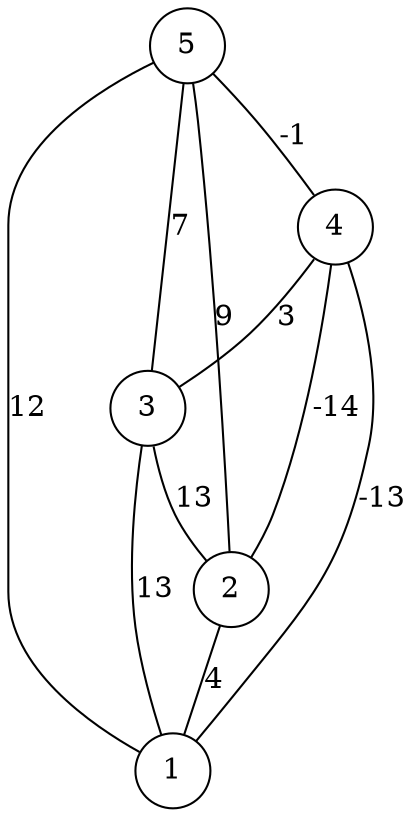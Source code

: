 graph { 
	 fontname="Helvetica,Arial,sans-serif" 
	 node [shape = circle]; 
	 5 -- 1 [label = "12"];
	 5 -- 2 [label = "9"];
	 5 -- 3 [label = "7"];
	 5 -- 4 [label = "-1"];
	 4 -- 1 [label = "-13"];
	 4 -- 2 [label = "-14"];
	 4 -- 3 [label = "3"];
	 3 -- 1 [label = "13"];
	 3 -- 2 [label = "13"];
	 2 -- 1 [label = "4"];
	 1;
	 2;
	 3;
	 4;
	 5;
}
